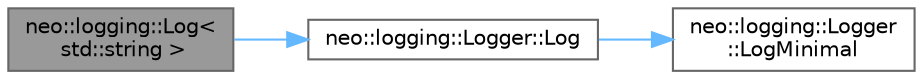 digraph "neo::logging::Log&lt; std::string &gt;"
{
 // LATEX_PDF_SIZE
  bgcolor="transparent";
  edge [fontname=Helvetica,fontsize=10,labelfontname=Helvetica,labelfontsize=10];
  node [fontname=Helvetica,fontsize=10,shape=box,height=0.2,width=0.4];
  rankdir="LR";
  Node1 [id="Node000001",label="neo::logging::Log\<\l std::string \>",height=0.2,width=0.4,color="gray40", fillcolor="grey60", style="filled", fontcolor="black",tooltip=" "];
  Node1 -> Node2 [id="edge1_Node000001_Node000002",color="steelblue1",style="solid",tooltip=" "];
  Node2 [id="Node000002",label="neo::logging::Logger::Log",height=0.2,width=0.4,color="grey40", fillcolor="white", style="filled",URL="$classneo_1_1logging_1_1_logger.html#a56ab60d06864e5d8025c4ebbc584e682",tooltip="Template method for formatted logging."];
  Node2 -> Node3 [id="edge2_Node000002_Node000003",color="steelblue1",style="solid",tooltip=" "];
  Node3 [id="Node000003",label="neo::logging::Logger\l::LogMinimal",height=0.2,width=0.4,color="grey40", fillcolor="white", style="filled",URL="$classneo_1_1logging_1_1_logger.html#a17a308461574a9598f527fd81c035d4c",tooltip=" "];
}
